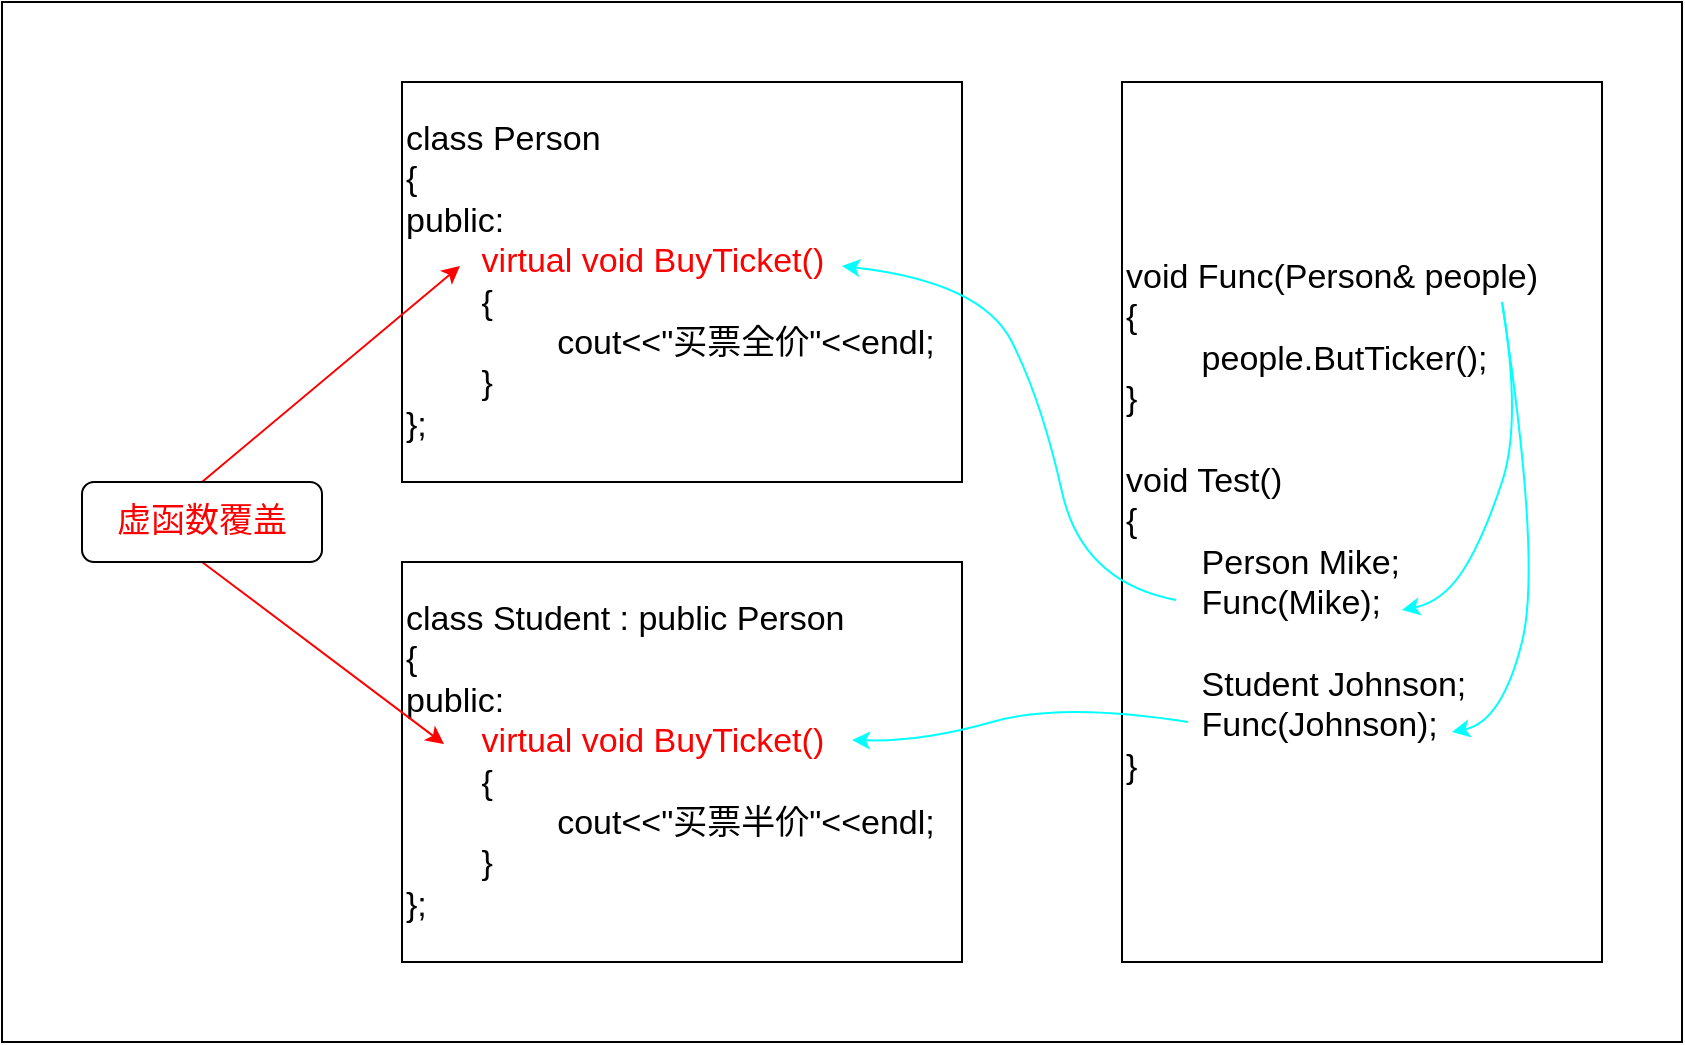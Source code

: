 <mxfile>
    <diagram id="Gy39ps_iEgOLy7eid7lE" name="Page-1">
        <mxGraphModel dx="1170" dy="814" grid="1" gridSize="10" guides="1" tooltips="1" connect="1" arrows="1" fold="1" page="1" pageScale="1" pageWidth="850" pageHeight="1100" math="0" shadow="0">
            <root>
                <mxCell id="0"/>
                <mxCell id="1" parent="0"/>
                <mxCell id="14" value="" style="rounded=0;whiteSpace=wrap;html=1;" parent="1" vertex="1">
                    <mxGeometry x="-40" y="40" width="840" height="520" as="geometry"/>
                </mxCell>
                <mxCell id="2" value="&lt;font style=&quot;font-size: 17px;&quot;&gt;class Person&lt;br&gt;{&lt;br&gt;public:&lt;br&gt;&lt;font color=&quot;#ff0000&quot;&gt;&lt;span style=&quot;white-space: pre;&quot;&gt;&#9;&lt;/span&gt;virtual void BuyTicket()&lt;br&gt;&lt;/font&gt;&lt;span style=&quot;white-space: pre;&quot;&gt;&#9;&lt;/span&gt;{&lt;br&gt;&lt;span style=&quot;white-space: pre;&quot;&gt;&#9;&lt;/span&gt;&lt;span style=&quot;white-space: pre;&quot;&gt;&#9;&lt;/span&gt;cout&amp;lt;&amp;lt;&quot;买票全价&quot;&amp;lt;&amp;lt;endl;&lt;br&gt;&lt;span style=&quot;white-space: pre;&quot;&gt;&#9;&lt;/span&gt;}&lt;br&gt;};&lt;/font&gt;" style="rounded=0;whiteSpace=wrap;html=1;align=left;" parent="1" vertex="1">
                    <mxGeometry x="160" y="80" width="280" height="200" as="geometry"/>
                </mxCell>
                <mxCell id="3" value="&lt;font style=&quot;font-size: 17px;&quot;&gt;class Student : public Person&lt;br&gt;{&lt;br&gt;public:&lt;br&gt;&lt;font color=&quot;#ff0000&quot;&gt;&lt;span style=&quot;white-space: pre;&quot;&gt;&#9;&lt;/span&gt;virtual void BuyTicket()&lt;br&gt;&lt;/font&gt;&lt;span style=&quot;white-space: pre;&quot;&gt;&#9;&lt;/span&gt;{&lt;br&gt;&lt;span style=&quot;white-space: pre;&quot;&gt;&#9;&lt;/span&gt;&lt;span style=&quot;white-space: pre;&quot;&gt;&#9;&lt;/span&gt;cout&amp;lt;&amp;lt;&quot;买票半价&quot;&amp;lt;&amp;lt;endl;&lt;br&gt;&lt;span style=&quot;white-space: pre;&quot;&gt;&#9;&lt;/span&gt;}&lt;br&gt;};&lt;/font&gt;" style="rounded=0;whiteSpace=wrap;html=1;align=left;" parent="1" vertex="1">
                    <mxGeometry x="160" y="320" width="280" height="200" as="geometry"/>
                </mxCell>
                <mxCell id="4" value="&lt;font style=&quot;font-size: 17px;&quot;&gt;void Func(Person&amp;amp; people)&lt;br&gt;{&lt;br&gt;&lt;span style=&quot;white-space: pre;&quot;&gt;&#9;&lt;/span&gt;people.ButTicker();&lt;br&gt;}&lt;br&gt;&lt;br&gt;void Test()&lt;br&gt;{&lt;br&gt;&lt;span style=&quot;white-space: pre;&quot;&gt;&#9;&lt;/span&gt;Person Mike;&lt;br&gt;&lt;span style=&quot;white-space: pre;&quot;&gt;&#9;&lt;/span&gt;Func(Mike);&lt;br&gt;&lt;br&gt;&lt;span style=&quot;white-space: pre;&quot;&gt;&#9;&lt;/span&gt;Student Johnson;&lt;br&gt;&lt;span style=&quot;white-space: pre;&quot;&gt;&#9;&lt;/span&gt;Func(Johnson);&lt;br&gt;}&lt;/font&gt;" style="rounded=0;whiteSpace=wrap;html=1;fontSize=15;align=left;" parent="1" vertex="1">
                    <mxGeometry x="520" y="80" width="240" height="440" as="geometry"/>
                </mxCell>
                <mxCell id="5" value="" style="endArrow=classic;html=1;fontSize=17;exitX=0.5;exitY=0;exitDx=0;exitDy=0;strokeColor=#FF0000;" parent="1" source="8" edge="1">
                    <mxGeometry width="50" height="50" relative="1" as="geometry">
                        <mxPoint x="40" y="280" as="sourcePoint"/>
                        <mxPoint x="189" y="172" as="targetPoint"/>
                    </mxGeometry>
                </mxCell>
                <mxCell id="6" value="" style="endArrow=classic;html=1;fontSize=17;exitX=0.5;exitY=1;exitDx=0;exitDy=0;strokeColor=#FF0000;" parent="1" source="8" edge="1">
                    <mxGeometry width="50" height="50" relative="1" as="geometry">
                        <mxPoint x="40" y="320" as="sourcePoint"/>
                        <mxPoint x="181" y="411" as="targetPoint"/>
                    </mxGeometry>
                </mxCell>
                <mxCell id="8" value="&lt;font color=&quot;#ff0000&quot;&gt;虚函数覆盖&lt;/font&gt;" style="rounded=1;whiteSpace=wrap;html=1;fontSize=17;" parent="1" vertex="1">
                    <mxGeometry y="280" width="120" height="40" as="geometry"/>
                </mxCell>
                <mxCell id="9" value="" style="curved=1;endArrow=classic;html=1;strokeColor=#00FFFF;" parent="1" edge="1">
                    <mxGeometry width="50" height="50" relative="1" as="geometry">
                        <mxPoint x="710" y="190" as="sourcePoint"/>
                        <mxPoint x="660" y="344" as="targetPoint"/>
                        <Array as="points">
                            <mxPoint x="720" y="250"/>
                            <mxPoint x="700" y="310"/>
                            <mxPoint x="680" y="340"/>
                        </Array>
                    </mxGeometry>
                </mxCell>
                <mxCell id="10" value="" style="curved=1;endArrow=classic;html=1;strokeColor=#00FFFF;" parent="1" edge="1">
                    <mxGeometry width="50" height="50" relative="1" as="geometry">
                        <mxPoint x="710" y="190" as="sourcePoint"/>
                        <mxPoint x="685" y="405" as="targetPoint"/>
                        <Array as="points">
                            <mxPoint x="730" y="320"/>
                            <mxPoint x="710" y="400"/>
                        </Array>
                    </mxGeometry>
                </mxCell>
                <mxCell id="11" value="" style="curved=1;endArrow=classic;html=1;strokeColor=#00FFFF;" parent="1" edge="1">
                    <mxGeometry width="50" height="50" relative="1" as="geometry">
                        <mxPoint x="547" y="339" as="sourcePoint"/>
                        <mxPoint x="380" y="172" as="targetPoint"/>
                        <Array as="points">
                            <mxPoint x="500" y="330"/>
                            <mxPoint x="480" y="240"/>
                            <mxPoint x="450" y="180"/>
                        </Array>
                    </mxGeometry>
                </mxCell>
                <mxCell id="13" value="" style="curved=1;endArrow=classic;html=1;strokeColor=#00FFFF;" parent="1" edge="1">
                    <mxGeometry width="50" height="50" relative="1" as="geometry">
                        <mxPoint x="553" y="400" as="sourcePoint"/>
                        <mxPoint x="385" y="409" as="targetPoint"/>
                        <Array as="points">
                            <mxPoint x="490" y="390"/>
                            <mxPoint x="420" y="410"/>
                        </Array>
                    </mxGeometry>
                </mxCell>
            </root>
        </mxGraphModel>
    </diagram>
</mxfile>